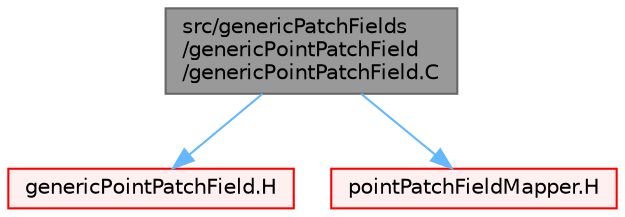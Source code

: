 digraph "src/genericPatchFields/genericPointPatchField/genericPointPatchField.C"
{
 // LATEX_PDF_SIZE
  bgcolor="transparent";
  edge [fontname=Helvetica,fontsize=10,labelfontname=Helvetica,labelfontsize=10];
  node [fontname=Helvetica,fontsize=10,shape=box,height=0.2,width=0.4];
  Node1 [id="Node000001",label="src/genericPatchFields\l/genericPointPatchField\l/genericPointPatchField.C",height=0.2,width=0.4,color="gray40", fillcolor="grey60", style="filled", fontcolor="black",tooltip=" "];
  Node1 -> Node2 [id="edge1_Node000001_Node000002",color="steelblue1",style="solid",tooltip=" "];
  Node2 [id="Node000002",label="genericPointPatchField.H",height=0.2,width=0.4,color="red", fillcolor="#FFF0F0", style="filled",URL="$genericPointPatchField_8H.html",tooltip=" "];
  Node1 -> Node253 [id="edge2_Node000001_Node000253",color="steelblue1",style="solid",tooltip=" "];
  Node253 [id="Node000253",label="pointPatchFieldMapper.H",height=0.2,width=0.4,color="red", fillcolor="#FFF0F0", style="filled",URL="$pointPatchFieldMapper_8H.html",tooltip=" "];
}
